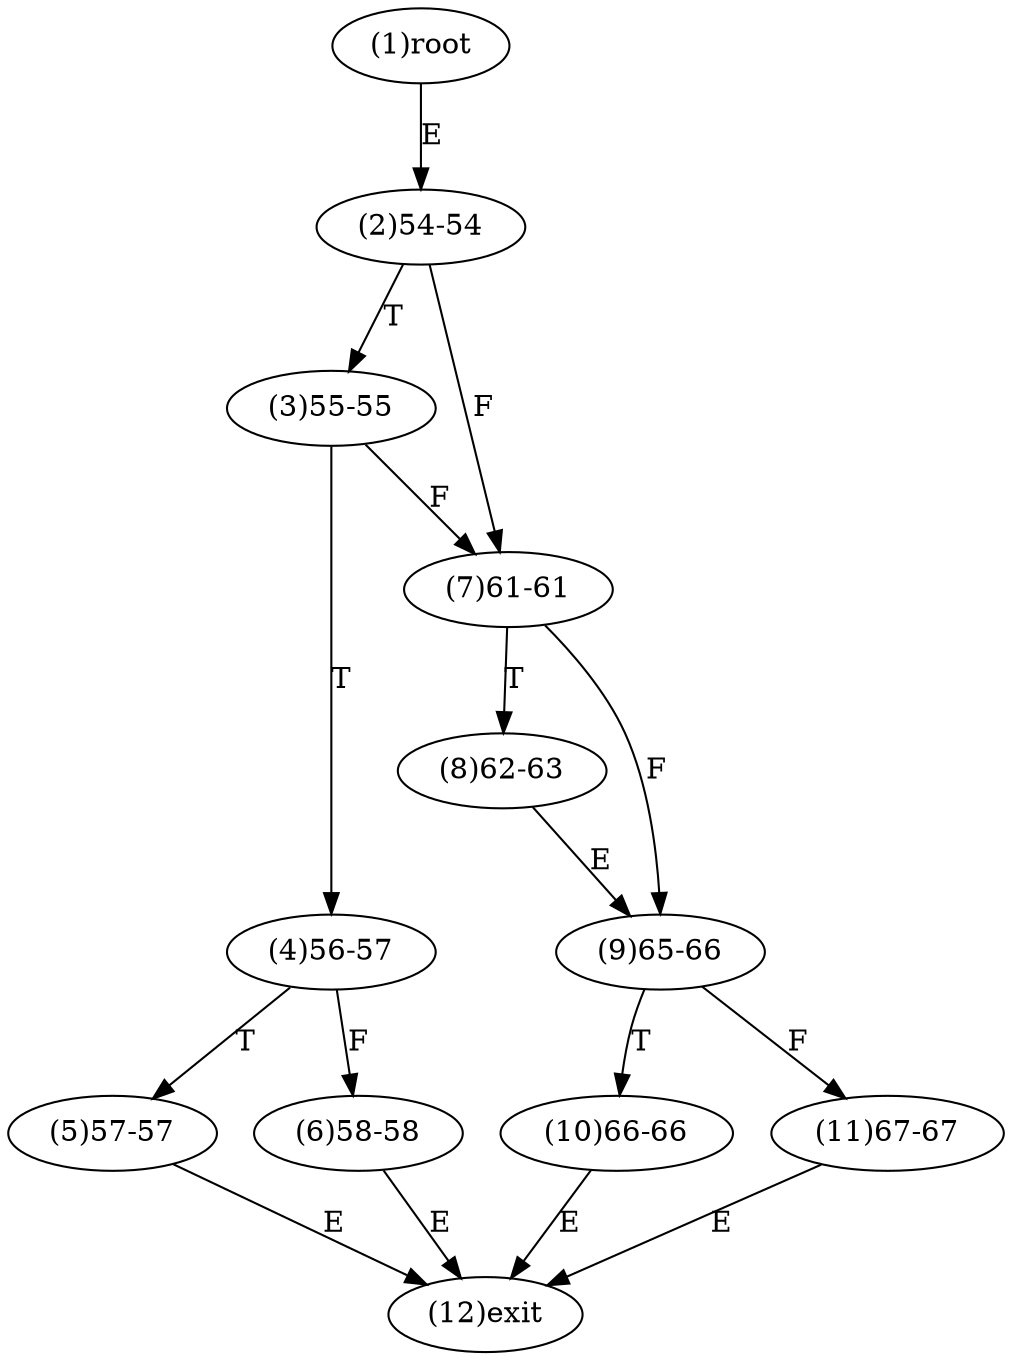 digraph "" { 
1[ label="(1)root"];
2[ label="(2)54-54"];
3[ label="(3)55-55"];
4[ label="(4)56-57"];
5[ label="(5)57-57"];
6[ label="(6)58-58"];
7[ label="(7)61-61"];
8[ label="(8)62-63"];
9[ label="(9)65-66"];
10[ label="(10)66-66"];
11[ label="(11)67-67"];
12[ label="(12)exit"];
1->2[ label="E"];
2->7[ label="F"];
2->3[ label="T"];
3->7[ label="F"];
3->4[ label="T"];
4->6[ label="F"];
4->5[ label="T"];
5->12[ label="E"];
6->12[ label="E"];
7->9[ label="F"];
7->8[ label="T"];
8->9[ label="E"];
9->11[ label="F"];
9->10[ label="T"];
10->12[ label="E"];
11->12[ label="E"];
}